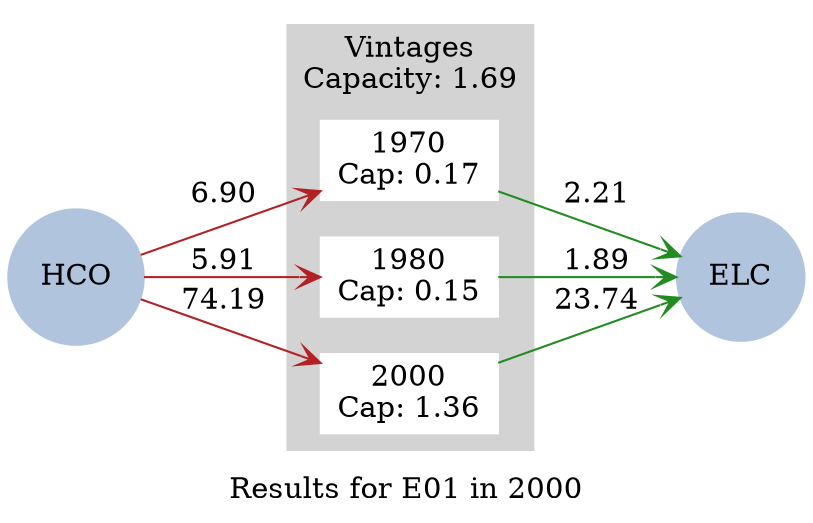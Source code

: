 strict digraph model {
	label = "Results for E01 in 2000" ;

	compound    = "True" ;
	concentrate = "True";
	rankdir     = "LR" ;
	splines     = "False" ;

	node [ style="filled" ] ;
	edge [ arrowhead="vee" ] ;

	subgraph cluster_vintages {
		label = "Vintages\nCapacity: 1.69" ;

		href  = "results2000.svg" ;
		style = "filled"
		color = "lightgrey"

		node [ color="white", shape="box" ] ;

		"1970" [ href="results_E01_p2000v1970_segments.svg", label="1970\nCap: 0.17" ] ;
		"1980" [ href="results_E01_p2000v1980_segments.svg", label="1980\nCap: 0.15" ] ;
		"2000" [ href="results_E01_p2000v2000_segments.svg", label="2000\nCap: 1.36" ] ;
	}

	subgraph energy_carriers {
		node [
		  color     = "lightsteelblue",
		  fontcolor = "black",
		  shape     = "circle"
		] ;

		"ELC" [ href="../commodities/rc_ELC_2000.svg" ] ;
		"HCO" [ href="../commodities/rc_HCO_2000.svg" ] ;
	}

	subgraph inputs {
		edge [ color="firebrick" ] ;

		"HCO" -> "1970" [ label="6.90" ] ;
		"HCO" -> "1980" [ label="5.91" ] ;
		"HCO" -> "2000" [ label="74.19" ] ;
	}

	subgraph outputs {
		edge [ color="forestgreen" ] ;

		"1970" -> "ELC" [ label="2.21" ] ;
		"1980" -> "ELC" [ label="1.89" ] ;
		"2000" -> "ELC" [ label="23.74" ] ;
	}
}
